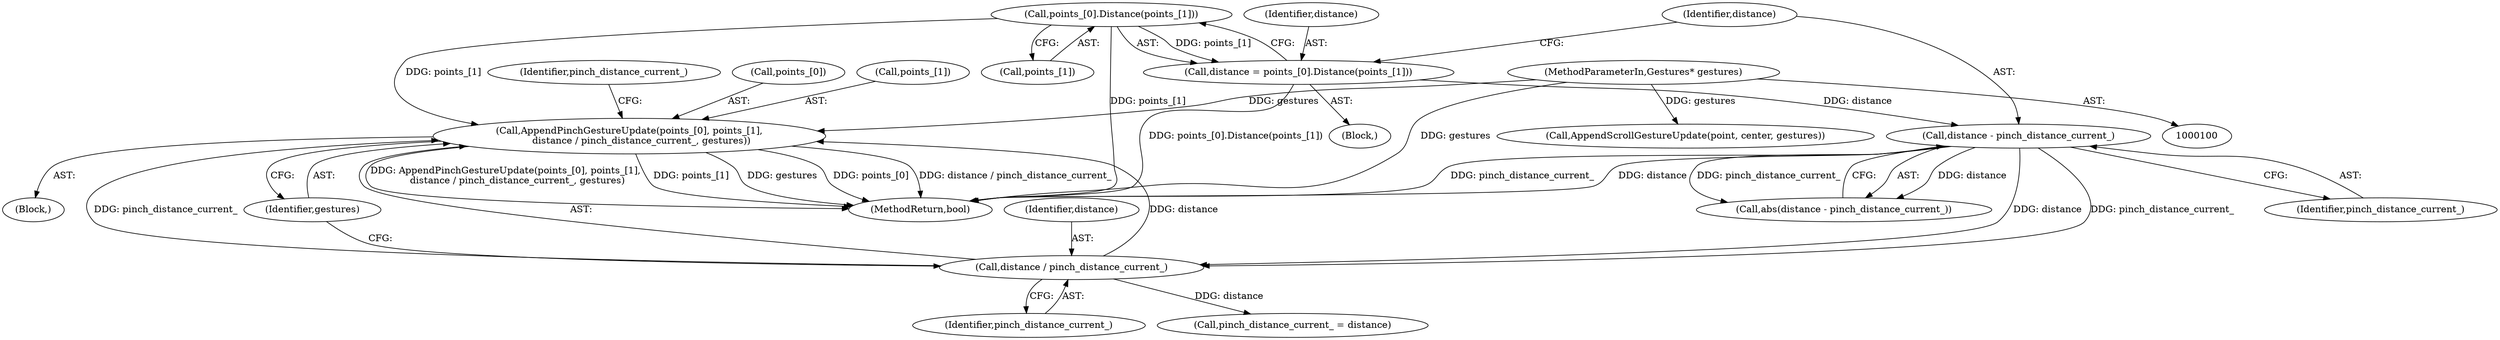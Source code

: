 digraph "1_Chrome_b8573aa643b03a59f4e2c99c72d3511a11cfb0b6_5@array" {
"1000147" [label="(Call,AppendPinchGestureUpdate(points_[0], points_[1],\n        distance / pinch_distance_current_, gestures))"];
"1000112" [label="(Call,points_[0].Distance(points_[1]))"];
"1000154" [label="(Call,distance / pinch_distance_current_)"];
"1000119" [label="(Call,distance - pinch_distance_current_)"];
"1000110" [label="(Call,distance = points_[0].Distance(points_[1]))"];
"1000103" [label="(MethodParameterIn,Gestures* gestures)"];
"1000156" [label="(Identifier,pinch_distance_current_)"];
"1000141" [label="(Call,AppendScrollGestureUpdate(point, center, gestures))"];
"1000118" [label="(Call,abs(distance - pinch_distance_current_))"];
"1000155" [label="(Identifier,distance)"];
"1000119" [label="(Call,distance - pinch_distance_current_)"];
"1000159" [label="(Identifier,pinch_distance_current_)"];
"1000120" [label="(Identifier,distance)"];
"1000110" [label="(Call,distance = points_[0].Distance(points_[1]))"];
"1000157" [label="(Identifier,gestures)"];
"1000103" [label="(MethodParameterIn,Gestures* gestures)"];
"1000146" [label="(Block,)"];
"1000121" [label="(Identifier,pinch_distance_current_)"];
"1000112" [label="(Call,points_[0].Distance(points_[1]))"];
"1000111" [label="(Identifier,distance)"];
"1000158" [label="(Call,pinch_distance_current_ = distance)"];
"1000148" [label="(Call,points_[0])"];
"1000163" [label="(MethodReturn,bool)"];
"1000113" [label="(Call,points_[1])"];
"1000154" [label="(Call,distance / pinch_distance_current_)"];
"1000147" [label="(Call,AppendPinchGestureUpdate(points_[0], points_[1],\n        distance / pinch_distance_current_, gestures))"];
"1000104" [label="(Block,)"];
"1000151" [label="(Call,points_[1])"];
"1000147" -> "1000146"  [label="AST: "];
"1000147" -> "1000157"  [label="CFG: "];
"1000148" -> "1000147"  [label="AST: "];
"1000151" -> "1000147"  [label="AST: "];
"1000154" -> "1000147"  [label="AST: "];
"1000157" -> "1000147"  [label="AST: "];
"1000159" -> "1000147"  [label="CFG: "];
"1000147" -> "1000163"  [label="DDG: gestures"];
"1000147" -> "1000163"  [label="DDG: points_[0]"];
"1000147" -> "1000163"  [label="DDG: distance / pinch_distance_current_"];
"1000147" -> "1000163"  [label="DDG: AppendPinchGestureUpdate(points_[0], points_[1],\n        distance / pinch_distance_current_, gestures)"];
"1000147" -> "1000163"  [label="DDG: points_[1]"];
"1000112" -> "1000147"  [label="DDG: points_[1]"];
"1000154" -> "1000147"  [label="DDG: distance"];
"1000154" -> "1000147"  [label="DDG: pinch_distance_current_"];
"1000103" -> "1000147"  [label="DDG: gestures"];
"1000112" -> "1000110"  [label="AST: "];
"1000112" -> "1000113"  [label="CFG: "];
"1000113" -> "1000112"  [label="AST: "];
"1000110" -> "1000112"  [label="CFG: "];
"1000112" -> "1000163"  [label="DDG: points_[1]"];
"1000112" -> "1000110"  [label="DDG: points_[1]"];
"1000154" -> "1000156"  [label="CFG: "];
"1000155" -> "1000154"  [label="AST: "];
"1000156" -> "1000154"  [label="AST: "];
"1000157" -> "1000154"  [label="CFG: "];
"1000119" -> "1000154"  [label="DDG: distance"];
"1000119" -> "1000154"  [label="DDG: pinch_distance_current_"];
"1000154" -> "1000158"  [label="DDG: distance"];
"1000119" -> "1000118"  [label="AST: "];
"1000119" -> "1000121"  [label="CFG: "];
"1000120" -> "1000119"  [label="AST: "];
"1000121" -> "1000119"  [label="AST: "];
"1000118" -> "1000119"  [label="CFG: "];
"1000119" -> "1000163"  [label="DDG: pinch_distance_current_"];
"1000119" -> "1000163"  [label="DDG: distance"];
"1000119" -> "1000118"  [label="DDG: distance"];
"1000119" -> "1000118"  [label="DDG: pinch_distance_current_"];
"1000110" -> "1000119"  [label="DDG: distance"];
"1000110" -> "1000104"  [label="AST: "];
"1000111" -> "1000110"  [label="AST: "];
"1000120" -> "1000110"  [label="CFG: "];
"1000110" -> "1000163"  [label="DDG: points_[0].Distance(points_[1])"];
"1000103" -> "1000100"  [label="AST: "];
"1000103" -> "1000163"  [label="DDG: gestures"];
"1000103" -> "1000141"  [label="DDG: gestures"];
}
